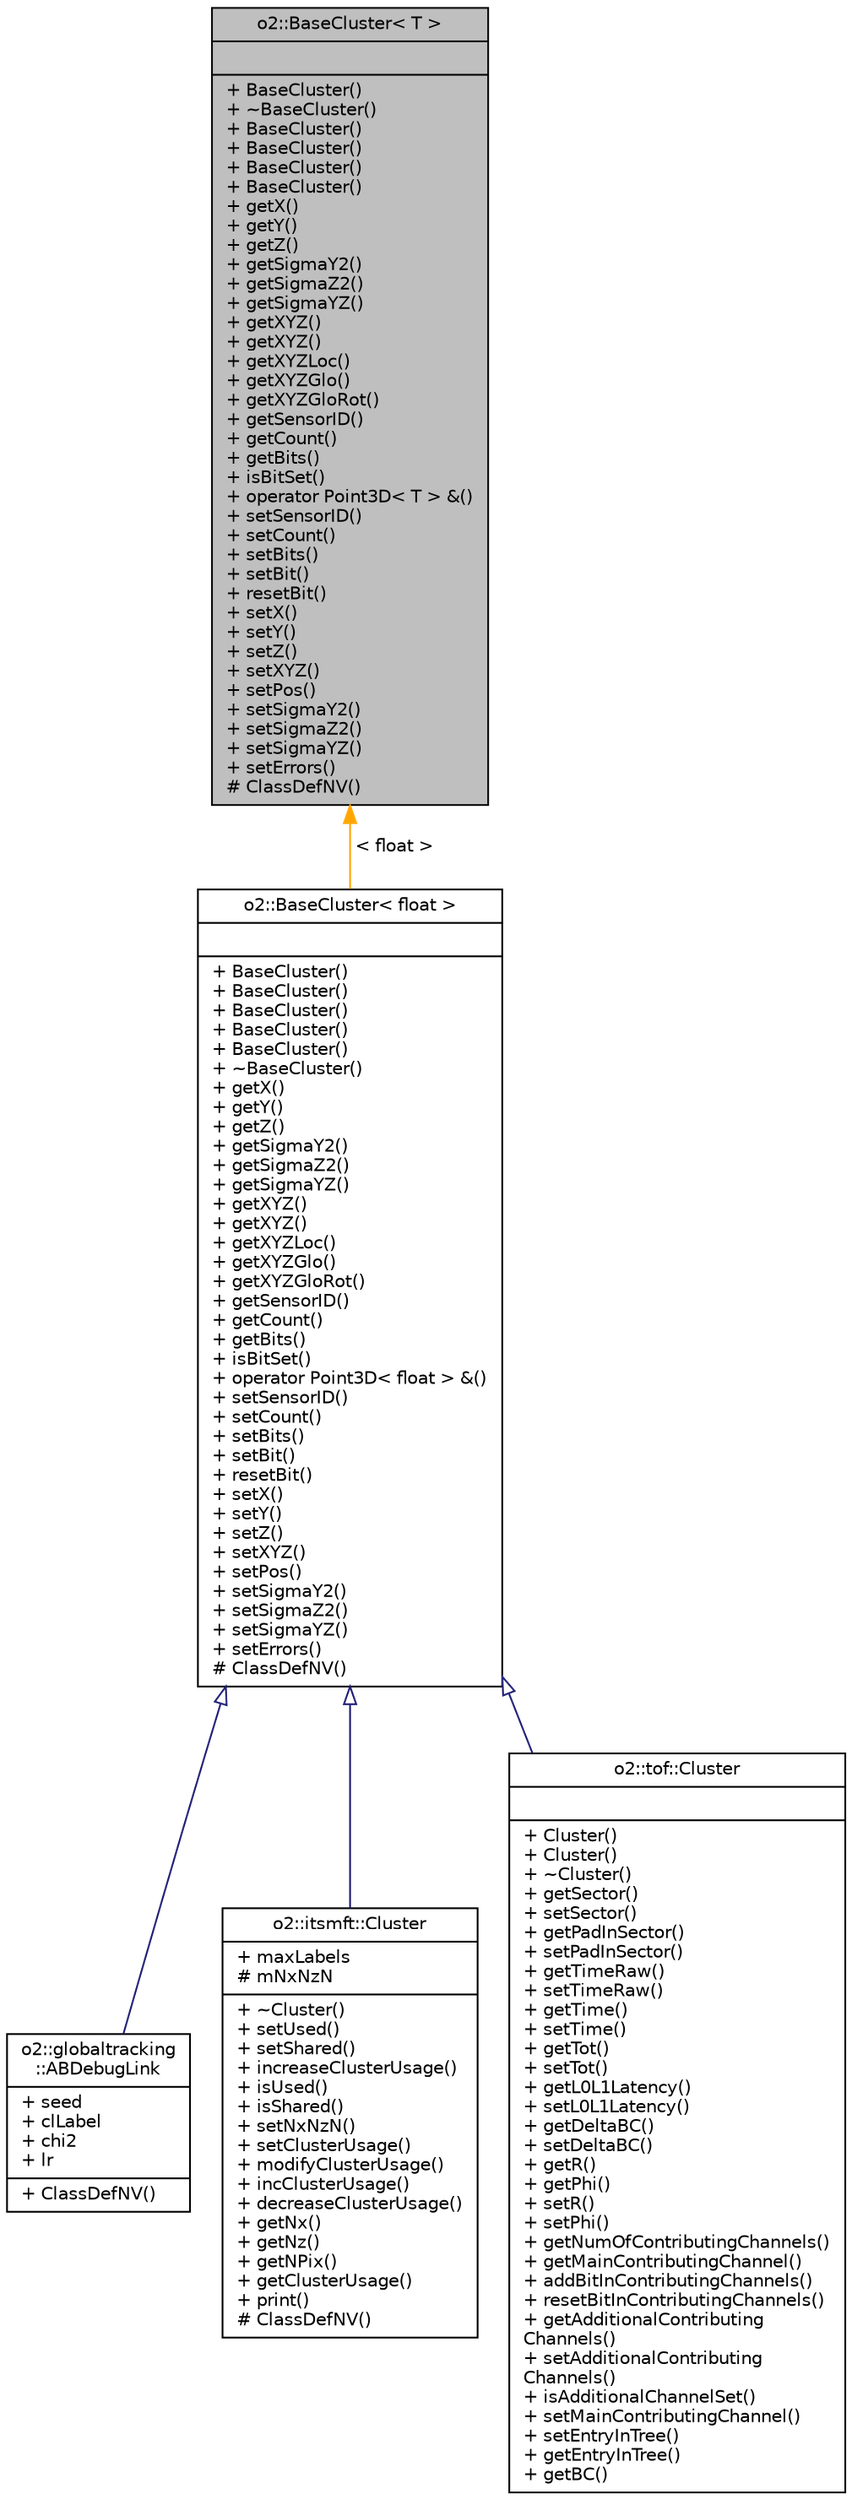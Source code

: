 digraph "o2::BaseCluster&lt; T &gt;"
{
 // INTERACTIVE_SVG=YES
  bgcolor="transparent";
  edge [fontname="Helvetica",fontsize="10",labelfontname="Helvetica",labelfontsize="10"];
  node [fontname="Helvetica",fontsize="10",shape=record];
  Node0 [label="{o2::BaseCluster\< T \>\n||+ BaseCluster()\l+ ~BaseCluster()\l+ BaseCluster()\l+ BaseCluster()\l+ BaseCluster()\l+ BaseCluster()\l+ getX()\l+ getY()\l+ getZ()\l+ getSigmaY2()\l+ getSigmaZ2()\l+ getSigmaYZ()\l+ getXYZ()\l+ getXYZ()\l+ getXYZLoc()\l+ getXYZGlo()\l+ getXYZGloRot()\l+ getSensorID()\l+ getCount()\l+ getBits()\l+ isBitSet()\l+ operator Point3D\< T \> &()\l+ setSensorID()\l+ setCount()\l+ setBits()\l+ setBit()\l+ resetBit()\l+ setX()\l+ setY()\l+ setZ()\l+ setXYZ()\l+ setPos()\l+ setSigmaY2()\l+ setSigmaZ2()\l+ setSigmaYZ()\l+ setErrors()\l# ClassDefNV()\l}",height=0.2,width=0.4,color="black", fillcolor="grey75", style="filled", fontcolor="black"];
  Node0 -> Node1 [dir="back",color="orange",fontsize="10",style="solid",label=" \< float \>" ,fontname="Helvetica"];
  Node1 [label="{o2::BaseCluster\< float \>\n||+ BaseCluster()\l+ BaseCluster()\l+ BaseCluster()\l+ BaseCluster()\l+ BaseCluster()\l+ ~BaseCluster()\l+ getX()\l+ getY()\l+ getZ()\l+ getSigmaY2()\l+ getSigmaZ2()\l+ getSigmaYZ()\l+ getXYZ()\l+ getXYZ()\l+ getXYZLoc()\l+ getXYZGlo()\l+ getXYZGloRot()\l+ getSensorID()\l+ getCount()\l+ getBits()\l+ isBitSet()\l+ operator Point3D\< float \> &()\l+ setSensorID()\l+ setCount()\l+ setBits()\l+ setBit()\l+ resetBit()\l+ setX()\l+ setY()\l+ setZ()\l+ setXYZ()\l+ setPos()\l+ setSigmaY2()\l+ setSigmaZ2()\l+ setSigmaYZ()\l+ setErrors()\l# ClassDefNV()\l}",height=0.2,width=0.4,color="black",URL="$da/d30/classo2_1_1BaseCluster.html"];
  Node1 -> Node2 [dir="back",color="midnightblue",fontsize="10",style="solid",arrowtail="onormal",fontname="Helvetica"];
  Node2 [label="{o2::globaltracking\l::ABDebugLink\n|+ seed\l+ clLabel\l+ chi2\l+ lr\l|+ ClassDefNV()\l}",height=0.2,width=0.4,color="black",URL="$d5/dcf/structo2_1_1globaltracking_1_1ABDebugLink.html"];
  Node1 -> Node3 [dir="back",color="midnightblue",fontsize="10",style="solid",arrowtail="onormal",fontname="Helvetica"];
  Node3 [label="{o2::itsmft::Cluster\n|+ maxLabels\l# mNxNzN\l|+ ~Cluster()\l+ setUsed()\l+ setShared()\l+ increaseClusterUsage()\l+ isUsed()\l+ isShared()\l+ setNxNzN()\l+ setClusterUsage()\l+ modifyClusterUsage()\l+ incClusterUsage()\l+ decreaseClusterUsage()\l+ getNx()\l+ getNz()\l+ getNPix()\l+ getClusterUsage()\l+ print()\l# ClassDefNV()\l}",height=0.2,width=0.4,color="black",URL="$d0/dea/classo2_1_1itsmft_1_1Cluster.html",tooltip="Cluster class for the ITSMFT. "];
  Node1 -> Node4 [dir="back",color="midnightblue",fontsize="10",style="solid",arrowtail="onormal",fontname="Helvetica"];
  Node4 [label="{o2::tof::Cluster\n||+ Cluster()\l+ Cluster()\l+ ~Cluster()\l+ getSector()\l+ setSector()\l+ getPadInSector()\l+ setPadInSector()\l+ getTimeRaw()\l+ setTimeRaw()\l+ getTime()\l+ setTime()\l+ getTot()\l+ setTot()\l+ getL0L1Latency()\l+ setL0L1Latency()\l+ getDeltaBC()\l+ setDeltaBC()\l+ getR()\l+ getPhi()\l+ setR()\l+ setPhi()\l+ getNumOfContributingChannels()\l+ getMainContributingChannel()\l+ addBitInContributingChannels()\l+ resetBitInContributingChannels()\l+ getAdditionalContributing\lChannels()\l+ setAdditionalContributing\lChannels()\l+ isAdditionalChannelSet()\l+ setMainContributingChannel()\l+ setEntryInTree()\l+ getEntryInTree()\l+ getBC()\l}",height=0.2,width=0.4,color="black",URL="$d3/d81/classo2_1_1tof_1_1Cluster.html",tooltip="Cluster class for TOF. "];
}
